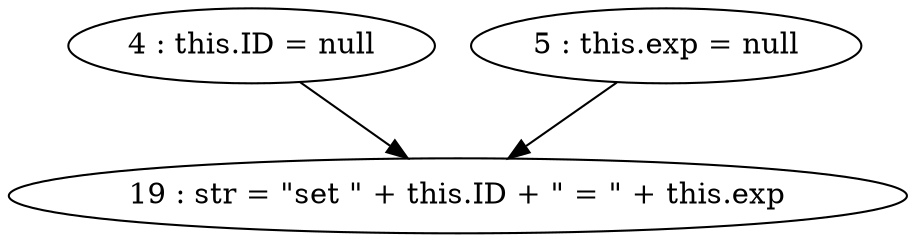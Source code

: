 digraph G {
"4 : this.ID = null"
"4 : this.ID = null" -> "19 : str = \"set \" + this.ID + \" = \" + this.exp"
"5 : this.exp = null"
"5 : this.exp = null" -> "19 : str = \"set \" + this.ID + \" = \" + this.exp"
"19 : str = \"set \" + this.ID + \" = \" + this.exp"
}